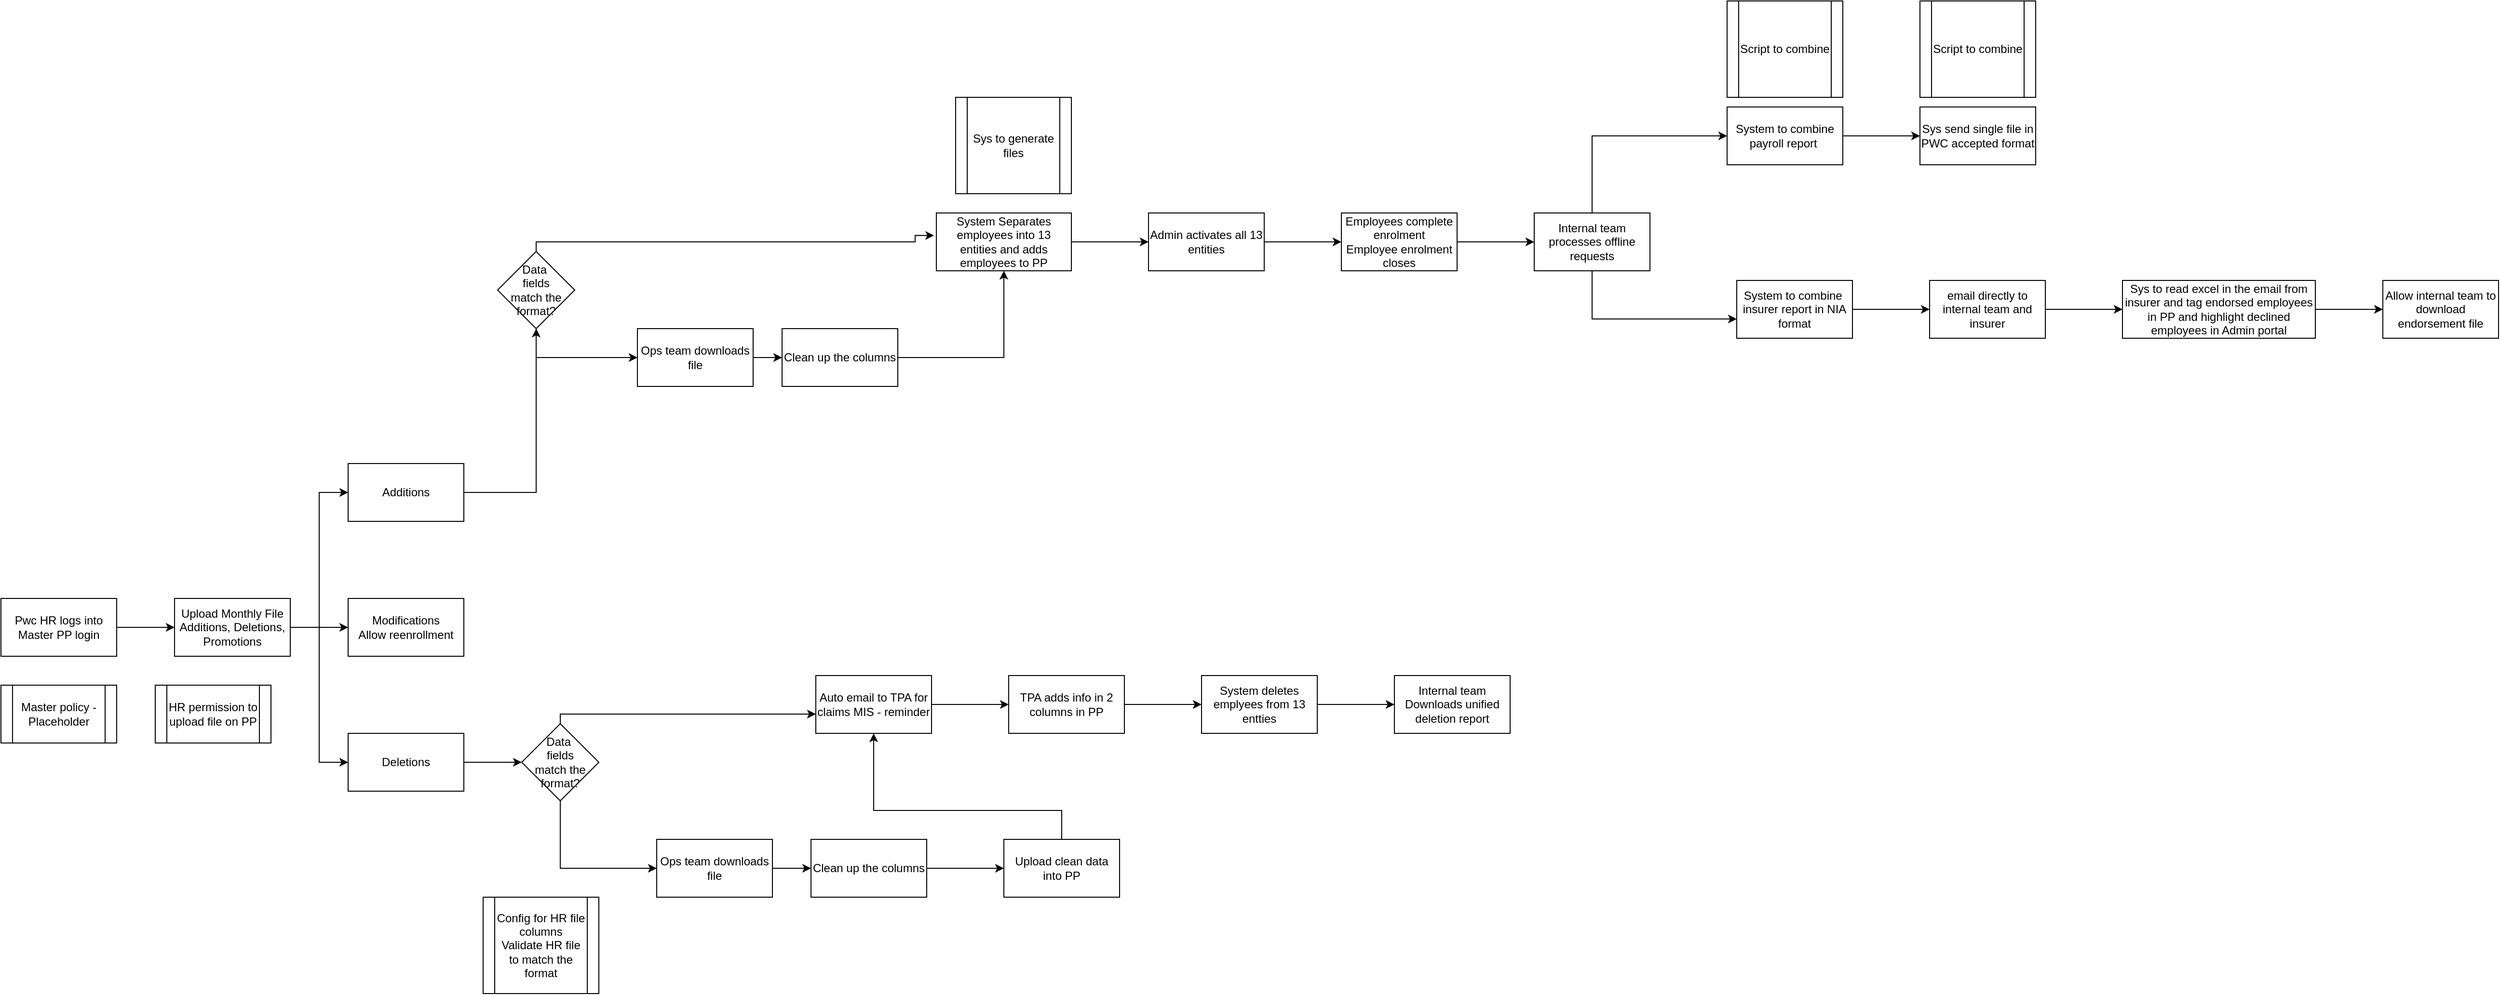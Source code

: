 <mxfile version="24.6.5" type="github">
  <diagram name="Page-1" id="uHiiFnSb_q-HpFeLsput">
    <mxGraphModel dx="2710" dy="2122" grid="1" gridSize="10" guides="1" tooltips="1" connect="1" arrows="1" fold="1" page="1" pageScale="1" pageWidth="850" pageHeight="1100" math="0" shadow="0">
      <root>
        <mxCell id="0" />
        <mxCell id="1" parent="0" />
        <mxCell id="WPK7s5qIF8awcQLVcm9o-7" style="edgeStyle=orthogonalEdgeStyle;rounded=0;orthogonalLoop=1;jettySize=auto;html=1;exitX=1;exitY=0.5;exitDx=0;exitDy=0;entryX=0;entryY=0.5;entryDx=0;entryDy=0;" edge="1" parent="1" source="WPK7s5qIF8awcQLVcm9o-1" target="WPK7s5qIF8awcQLVcm9o-6">
          <mxGeometry relative="1" as="geometry" />
        </mxCell>
        <mxCell id="WPK7s5qIF8awcQLVcm9o-9" style="edgeStyle=orthogonalEdgeStyle;rounded=0;orthogonalLoop=1;jettySize=auto;html=1;exitX=1;exitY=0.5;exitDx=0;exitDy=0;entryX=0;entryY=0.5;entryDx=0;entryDy=0;" edge="1" parent="1" source="WPK7s5qIF8awcQLVcm9o-1" target="WPK7s5qIF8awcQLVcm9o-8">
          <mxGeometry relative="1" as="geometry" />
        </mxCell>
        <mxCell id="WPK7s5qIF8awcQLVcm9o-25" style="edgeStyle=orthogonalEdgeStyle;rounded=0;orthogonalLoop=1;jettySize=auto;html=1;exitX=1;exitY=0.5;exitDx=0;exitDy=0;entryX=0;entryY=0.5;entryDx=0;entryDy=0;" edge="1" parent="1" source="WPK7s5qIF8awcQLVcm9o-1" target="WPK7s5qIF8awcQLVcm9o-24">
          <mxGeometry relative="1" as="geometry" />
        </mxCell>
        <mxCell id="WPK7s5qIF8awcQLVcm9o-1" value="Upload Monthly File&lt;div&gt;Additions, Deletions, Promotions&lt;/div&gt;" style="rounded=0;whiteSpace=wrap;html=1;" vertex="1" parent="1">
          <mxGeometry x="90" y="380" width="120" height="60" as="geometry" />
        </mxCell>
        <mxCell id="WPK7s5qIF8awcQLVcm9o-6" value="Modifications&lt;div&gt;Allow reenrollment&lt;/div&gt;" style="rounded=0;whiteSpace=wrap;html=1;" vertex="1" parent="1">
          <mxGeometry x="270" y="380" width="120" height="60" as="geometry" />
        </mxCell>
        <mxCell id="WPK7s5qIF8awcQLVcm9o-28" value="" style="edgeStyle=orthogonalEdgeStyle;rounded=0;orthogonalLoop=1;jettySize=auto;html=1;" edge="1" parent="1" source="WPK7s5qIF8awcQLVcm9o-8" target="WPK7s5qIF8awcQLVcm9o-27">
          <mxGeometry relative="1" as="geometry" />
        </mxCell>
        <mxCell id="WPK7s5qIF8awcQLVcm9o-8" value="Deletions" style="rounded=0;whiteSpace=wrap;html=1;" vertex="1" parent="1">
          <mxGeometry x="270" y="520" width="120" height="60" as="geometry" />
        </mxCell>
        <mxCell id="WPK7s5qIF8awcQLVcm9o-14" value="" style="edgeStyle=orthogonalEdgeStyle;rounded=0;orthogonalLoop=1;jettySize=auto;html=1;" edge="1" parent="1" source="WPK7s5qIF8awcQLVcm9o-10" target="WPK7s5qIF8awcQLVcm9o-13">
          <mxGeometry relative="1" as="geometry" />
        </mxCell>
        <mxCell id="WPK7s5qIF8awcQLVcm9o-10" value="System Separates employees into 13 entities and adds employees to PP" style="rounded=0;whiteSpace=wrap;html=1;" vertex="1" parent="1">
          <mxGeometry x="880" y="-20" width="140" height="60" as="geometry" />
        </mxCell>
        <mxCell id="WPK7s5qIF8awcQLVcm9o-47" value="" style="edgeStyle=orthogonalEdgeStyle;rounded=0;orthogonalLoop=1;jettySize=auto;html=1;" edge="1" parent="1" source="WPK7s5qIF8awcQLVcm9o-13" target="WPK7s5qIF8awcQLVcm9o-46">
          <mxGeometry relative="1" as="geometry" />
        </mxCell>
        <mxCell id="WPK7s5qIF8awcQLVcm9o-13" value="Admin activates all 13 entities" style="whiteSpace=wrap;html=1;rounded=0;" vertex="1" parent="1">
          <mxGeometry x="1100" y="-20" width="120" height="60" as="geometry" />
        </mxCell>
        <mxCell id="WPK7s5qIF8awcQLVcm9o-17" style="edgeStyle=orthogonalEdgeStyle;rounded=0;orthogonalLoop=1;jettySize=auto;html=1;entryX=-0.017;entryY=0.389;entryDx=0;entryDy=0;entryPerimeter=0;" edge="1" parent="1" source="WPK7s5qIF8awcQLVcm9o-16" target="WPK7s5qIF8awcQLVcm9o-10">
          <mxGeometry relative="1" as="geometry">
            <mxPoint x="680" y="30" as="targetPoint" />
            <Array as="points">
              <mxPoint x="465" y="10" />
              <mxPoint x="858" y="10" />
            </Array>
          </mxGeometry>
        </mxCell>
        <mxCell id="WPK7s5qIF8awcQLVcm9o-19" style="edgeStyle=orthogonalEdgeStyle;rounded=0;orthogonalLoop=1;jettySize=auto;html=1;entryX=0;entryY=0.5;entryDx=0;entryDy=0;" edge="1" parent="1" source="WPK7s5qIF8awcQLVcm9o-16" target="WPK7s5qIF8awcQLVcm9o-20">
          <mxGeometry relative="1" as="geometry">
            <mxPoint x="530" y="160" as="targetPoint" />
            <Array as="points">
              <mxPoint x="465" y="130" />
            </Array>
          </mxGeometry>
        </mxCell>
        <mxCell id="WPK7s5qIF8awcQLVcm9o-16" value="Data&amp;nbsp;&lt;div&gt;fields match&amp;nbsp;&lt;span style=&quot;background-color: initial;&quot;&gt;the format?&lt;/span&gt;&lt;/div&gt;" style="rhombus;whiteSpace=wrap;html=1;" vertex="1" parent="1">
          <mxGeometry x="425" y="20" width="80" height="80" as="geometry" />
        </mxCell>
        <mxCell id="WPK7s5qIF8awcQLVcm9o-22" value="" style="edgeStyle=orthogonalEdgeStyle;rounded=0;orthogonalLoop=1;jettySize=auto;html=1;" edge="1" parent="1" source="WPK7s5qIF8awcQLVcm9o-20" target="WPK7s5qIF8awcQLVcm9o-21">
          <mxGeometry relative="1" as="geometry" />
        </mxCell>
        <mxCell id="WPK7s5qIF8awcQLVcm9o-20" value="Ops team downloads file" style="rounded=0;whiteSpace=wrap;html=1;" vertex="1" parent="1">
          <mxGeometry x="570" y="100" width="120" height="60" as="geometry" />
        </mxCell>
        <mxCell id="WPK7s5qIF8awcQLVcm9o-23" style="edgeStyle=orthogonalEdgeStyle;rounded=0;orthogonalLoop=1;jettySize=auto;html=1;" edge="1" parent="1" source="WPK7s5qIF8awcQLVcm9o-21" target="WPK7s5qIF8awcQLVcm9o-10">
          <mxGeometry relative="1" as="geometry" />
        </mxCell>
        <mxCell id="WPK7s5qIF8awcQLVcm9o-21" value="Clean up the columns" style="whiteSpace=wrap;html=1;rounded=0;" vertex="1" parent="1">
          <mxGeometry x="720" y="100" width="120" height="60" as="geometry" />
        </mxCell>
        <mxCell id="WPK7s5qIF8awcQLVcm9o-26" value="" style="edgeStyle=orthogonalEdgeStyle;rounded=0;orthogonalLoop=1;jettySize=auto;html=1;exitX=1;exitY=0.5;exitDx=0;exitDy=0;" edge="1" parent="1" source="WPK7s5qIF8awcQLVcm9o-24" target="WPK7s5qIF8awcQLVcm9o-16">
          <mxGeometry relative="1" as="geometry">
            <mxPoint x="390" y="60.077" as="sourcePoint" />
          </mxGeometry>
        </mxCell>
        <mxCell id="WPK7s5qIF8awcQLVcm9o-24" value="Additions" style="rounded=0;whiteSpace=wrap;html=1;" vertex="1" parent="1">
          <mxGeometry x="270" y="240" width="120" height="60" as="geometry" />
        </mxCell>
        <mxCell id="WPK7s5qIF8awcQLVcm9o-30" value="" style="edgeStyle=orthogonalEdgeStyle;rounded=0;orthogonalLoop=1;jettySize=auto;html=1;exitX=0.5;exitY=0;exitDx=0;exitDy=0;" edge="1" parent="1" source="WPK7s5qIF8awcQLVcm9o-27" target="WPK7s5qIF8awcQLVcm9o-29">
          <mxGeometry relative="1" as="geometry">
            <mxPoint x="539.997" y="510.003" as="sourcePoint" />
            <Array as="points">
              <mxPoint x="490" y="500" />
            </Array>
          </mxGeometry>
        </mxCell>
        <mxCell id="WPK7s5qIF8awcQLVcm9o-36" value="" style="edgeStyle=orthogonalEdgeStyle;rounded=0;orthogonalLoop=1;jettySize=auto;html=1;" edge="1" parent="1" source="WPK7s5qIF8awcQLVcm9o-27" target="WPK7s5qIF8awcQLVcm9o-35">
          <mxGeometry relative="1" as="geometry">
            <Array as="points">
              <mxPoint x="490" y="660" />
            </Array>
          </mxGeometry>
        </mxCell>
        <mxCell id="WPK7s5qIF8awcQLVcm9o-27" value="Data&amp;nbsp;&lt;div&gt;fields match&amp;nbsp;&lt;span style=&quot;background-color: initial;&quot;&gt;the format?&lt;/span&gt;&lt;/div&gt;" style="rhombus;whiteSpace=wrap;html=1;" vertex="1" parent="1">
          <mxGeometry x="450" y="510" width="80" height="80" as="geometry" />
        </mxCell>
        <mxCell id="WPK7s5qIF8awcQLVcm9o-32" value="" style="edgeStyle=orthogonalEdgeStyle;rounded=0;orthogonalLoop=1;jettySize=auto;html=1;" edge="1" parent="1" source="WPK7s5qIF8awcQLVcm9o-29" target="WPK7s5qIF8awcQLVcm9o-31">
          <mxGeometry relative="1" as="geometry" />
        </mxCell>
        <mxCell id="WPK7s5qIF8awcQLVcm9o-29" value="Auto email to TPA for claims MIS - reminder" style="whiteSpace=wrap;html=1;" vertex="1" parent="1">
          <mxGeometry x="755" y="460" width="120" height="60" as="geometry" />
        </mxCell>
        <mxCell id="WPK7s5qIF8awcQLVcm9o-34" value="" style="edgeStyle=orthogonalEdgeStyle;rounded=0;orthogonalLoop=1;jettySize=auto;html=1;" edge="1" parent="1" source="WPK7s5qIF8awcQLVcm9o-31" target="WPK7s5qIF8awcQLVcm9o-33">
          <mxGeometry relative="1" as="geometry" />
        </mxCell>
        <mxCell id="WPK7s5qIF8awcQLVcm9o-31" value="TPA adds info in 2 columns in PP" style="whiteSpace=wrap;html=1;" vertex="1" parent="1">
          <mxGeometry x="955" y="460" width="120" height="60" as="geometry" />
        </mxCell>
        <mxCell id="WPK7s5qIF8awcQLVcm9o-45" value="" style="edgeStyle=orthogonalEdgeStyle;rounded=0;orthogonalLoop=1;jettySize=auto;html=1;" edge="1" parent="1" source="WPK7s5qIF8awcQLVcm9o-33" target="WPK7s5qIF8awcQLVcm9o-44">
          <mxGeometry relative="1" as="geometry" />
        </mxCell>
        <mxCell id="WPK7s5qIF8awcQLVcm9o-33" value="System deletes emplyees from 13 entties" style="whiteSpace=wrap;html=1;" vertex="1" parent="1">
          <mxGeometry x="1155" y="460" width="120" height="60" as="geometry" />
        </mxCell>
        <mxCell id="WPK7s5qIF8awcQLVcm9o-38" value="" style="edgeStyle=orthogonalEdgeStyle;rounded=0;orthogonalLoop=1;jettySize=auto;html=1;" edge="1" parent="1" source="WPK7s5qIF8awcQLVcm9o-35" target="WPK7s5qIF8awcQLVcm9o-37">
          <mxGeometry relative="1" as="geometry" />
        </mxCell>
        <mxCell id="WPK7s5qIF8awcQLVcm9o-35" value="Ops team downloads file" style="whiteSpace=wrap;html=1;" vertex="1" parent="1">
          <mxGeometry x="590" y="630" width="120" height="60" as="geometry" />
        </mxCell>
        <mxCell id="WPK7s5qIF8awcQLVcm9o-40" value="" style="edgeStyle=orthogonalEdgeStyle;rounded=0;orthogonalLoop=1;jettySize=auto;html=1;" edge="1" parent="1" source="WPK7s5qIF8awcQLVcm9o-37" target="WPK7s5qIF8awcQLVcm9o-39">
          <mxGeometry relative="1" as="geometry" />
        </mxCell>
        <mxCell id="WPK7s5qIF8awcQLVcm9o-37" value="Clean up the columns" style="whiteSpace=wrap;html=1;rounded=0;" vertex="1" parent="1">
          <mxGeometry x="750" y="630" width="120" height="60" as="geometry" />
        </mxCell>
        <mxCell id="WPK7s5qIF8awcQLVcm9o-41" style="edgeStyle=orthogonalEdgeStyle;rounded=0;orthogonalLoop=1;jettySize=auto;html=1;entryX=0.5;entryY=1;entryDx=0;entryDy=0;" edge="1" parent="1" source="WPK7s5qIF8awcQLVcm9o-39" target="WPK7s5qIF8awcQLVcm9o-29">
          <mxGeometry relative="1" as="geometry">
            <Array as="points">
              <mxPoint x="1010" y="600" />
              <mxPoint x="815" y="600" />
            </Array>
          </mxGeometry>
        </mxCell>
        <mxCell id="WPK7s5qIF8awcQLVcm9o-39" value="Upload clean data into PP" style="whiteSpace=wrap;html=1;rounded=0;" vertex="1" parent="1">
          <mxGeometry x="950" y="630" width="120" height="60" as="geometry" />
        </mxCell>
        <mxCell id="WPK7s5qIF8awcQLVcm9o-43" style="edgeStyle=orthogonalEdgeStyle;rounded=0;orthogonalLoop=1;jettySize=auto;html=1;entryX=0;entryY=0.5;entryDx=0;entryDy=0;" edge="1" parent="1" source="WPK7s5qIF8awcQLVcm9o-42" target="WPK7s5qIF8awcQLVcm9o-1">
          <mxGeometry relative="1" as="geometry" />
        </mxCell>
        <mxCell id="WPK7s5qIF8awcQLVcm9o-42" value="Pwc HR logs into Master PP login" style="rounded=0;whiteSpace=wrap;html=1;" vertex="1" parent="1">
          <mxGeometry x="-90" y="380" width="120" height="60" as="geometry" />
        </mxCell>
        <mxCell id="WPK7s5qIF8awcQLVcm9o-44" value="Internal team Downloads unified deletion report" style="whiteSpace=wrap;html=1;" vertex="1" parent="1">
          <mxGeometry x="1355" y="460" width="120" height="60" as="geometry" />
        </mxCell>
        <mxCell id="WPK7s5qIF8awcQLVcm9o-49" value="" style="edgeStyle=orthogonalEdgeStyle;rounded=0;orthogonalLoop=1;jettySize=auto;html=1;" edge="1" parent="1" source="WPK7s5qIF8awcQLVcm9o-46" target="WPK7s5qIF8awcQLVcm9o-48">
          <mxGeometry relative="1" as="geometry" />
        </mxCell>
        <mxCell id="WPK7s5qIF8awcQLVcm9o-46" value="Employees complete enrolment&lt;div&gt;Employee enrolment closes&lt;/div&gt;" style="whiteSpace=wrap;html=1;rounded=0;" vertex="1" parent="1">
          <mxGeometry x="1300" y="-20" width="120" height="60" as="geometry" />
        </mxCell>
        <mxCell id="WPK7s5qIF8awcQLVcm9o-51" value="" style="edgeStyle=orthogonalEdgeStyle;rounded=0;orthogonalLoop=1;jettySize=auto;html=1;" edge="1" parent="1" source="WPK7s5qIF8awcQLVcm9o-48" target="WPK7s5qIF8awcQLVcm9o-50">
          <mxGeometry relative="1" as="geometry">
            <Array as="points">
              <mxPoint x="1560" y="-100" />
            </Array>
          </mxGeometry>
        </mxCell>
        <mxCell id="WPK7s5qIF8awcQLVcm9o-55" value="" style="edgeStyle=orthogonalEdgeStyle;rounded=0;orthogonalLoop=1;jettySize=auto;html=1;" edge="1" parent="1" source="WPK7s5qIF8awcQLVcm9o-48" target="WPK7s5qIF8awcQLVcm9o-54">
          <mxGeometry relative="1" as="geometry">
            <Array as="points">
              <mxPoint x="1560" y="90" />
            </Array>
          </mxGeometry>
        </mxCell>
        <mxCell id="WPK7s5qIF8awcQLVcm9o-48" value="Internal team processes offline requests" style="whiteSpace=wrap;html=1;rounded=0;" vertex="1" parent="1">
          <mxGeometry x="1500" y="-20" width="120" height="60" as="geometry" />
        </mxCell>
        <mxCell id="WPK7s5qIF8awcQLVcm9o-57" value="" style="edgeStyle=orthogonalEdgeStyle;rounded=0;orthogonalLoop=1;jettySize=auto;html=1;" edge="1" parent="1" source="WPK7s5qIF8awcQLVcm9o-50" target="WPK7s5qIF8awcQLVcm9o-56">
          <mxGeometry relative="1" as="geometry" />
        </mxCell>
        <mxCell id="WPK7s5qIF8awcQLVcm9o-50" value="System to combine payroll report&amp;nbsp;" style="whiteSpace=wrap;html=1;rounded=0;" vertex="1" parent="1">
          <mxGeometry x="1700" y="-130" width="120" height="60" as="geometry" />
        </mxCell>
        <mxCell id="WPK7s5qIF8awcQLVcm9o-59" value="" style="edgeStyle=orthogonalEdgeStyle;rounded=0;orthogonalLoop=1;jettySize=auto;html=1;" edge="1" parent="1" source="WPK7s5qIF8awcQLVcm9o-54" target="WPK7s5qIF8awcQLVcm9o-58">
          <mxGeometry relative="1" as="geometry" />
        </mxCell>
        <mxCell id="WPK7s5qIF8awcQLVcm9o-54" value="System to combine&amp;nbsp; insurer report in NIA format" style="whiteSpace=wrap;html=1;rounded=0;" vertex="1" parent="1">
          <mxGeometry x="1710" y="50" width="120" height="60" as="geometry" />
        </mxCell>
        <mxCell id="WPK7s5qIF8awcQLVcm9o-56" value="Sys send single file in PWC accepted format" style="whiteSpace=wrap;html=1;rounded=0;" vertex="1" parent="1">
          <mxGeometry x="1900" y="-130" width="120" height="60" as="geometry" />
        </mxCell>
        <mxCell id="WPK7s5qIF8awcQLVcm9o-61" value="" style="edgeStyle=orthogonalEdgeStyle;rounded=0;orthogonalLoop=1;jettySize=auto;html=1;" edge="1" parent="1" source="WPK7s5qIF8awcQLVcm9o-58" target="WPK7s5qIF8awcQLVcm9o-60">
          <mxGeometry relative="1" as="geometry" />
        </mxCell>
        <mxCell id="WPK7s5qIF8awcQLVcm9o-58" value="email directly to internal team and insurer" style="whiteSpace=wrap;html=1;rounded=0;" vertex="1" parent="1">
          <mxGeometry x="1910" y="50" width="120" height="60" as="geometry" />
        </mxCell>
        <mxCell id="WPK7s5qIF8awcQLVcm9o-63" value="" style="edgeStyle=orthogonalEdgeStyle;rounded=0;orthogonalLoop=1;jettySize=auto;html=1;" edge="1" parent="1" source="WPK7s5qIF8awcQLVcm9o-60" target="WPK7s5qIF8awcQLVcm9o-62">
          <mxGeometry relative="1" as="geometry" />
        </mxCell>
        <mxCell id="WPK7s5qIF8awcQLVcm9o-60" value="Sys to read excel in the email from insurer and tag endorsed employees in PP and highlight declined employees in Admin portal" style="whiteSpace=wrap;html=1;rounded=0;" vertex="1" parent="1">
          <mxGeometry x="2110" y="50" width="200" height="60" as="geometry" />
        </mxCell>
        <mxCell id="WPK7s5qIF8awcQLVcm9o-62" value="Allow internal team to download endorsement file" style="whiteSpace=wrap;html=1;rounded=0;" vertex="1" parent="1">
          <mxGeometry x="2380" y="50" width="120" height="60" as="geometry" />
        </mxCell>
        <mxCell id="WPK7s5qIF8awcQLVcm9o-64" value="Master policy - Placeholder" style="shape=process;whiteSpace=wrap;html=1;backgroundOutline=1;" vertex="1" parent="1">
          <mxGeometry x="-90" y="470" width="120" height="60" as="geometry" />
        </mxCell>
        <mxCell id="WPK7s5qIF8awcQLVcm9o-65" value="HR permission to upload file on PP" style="shape=process;whiteSpace=wrap;html=1;backgroundOutline=1;" vertex="1" parent="1">
          <mxGeometry x="70" y="470" width="120" height="60" as="geometry" />
        </mxCell>
        <mxCell id="WPK7s5qIF8awcQLVcm9o-66" value="&lt;div&gt;Config for HR file columns&lt;/div&gt;Validate HR file to match the format" style="shape=process;whiteSpace=wrap;html=1;backgroundOutline=1;" vertex="1" parent="1">
          <mxGeometry x="410" y="690" width="120" height="100" as="geometry" />
        </mxCell>
        <mxCell id="WPK7s5qIF8awcQLVcm9o-67" value="Sys to generate files&lt;div&gt;&lt;/div&gt;" style="shape=process;whiteSpace=wrap;html=1;backgroundOutline=1;" vertex="1" parent="1">
          <mxGeometry x="900" y="-140" width="120" height="100" as="geometry" />
        </mxCell>
        <mxCell id="WPK7s5qIF8awcQLVcm9o-68" value="Script to combine&lt;div&gt;&lt;/div&gt;" style="shape=process;whiteSpace=wrap;html=1;backgroundOutline=1;" vertex="1" parent="1">
          <mxGeometry x="1700" y="-240" width="120" height="100" as="geometry" />
        </mxCell>
        <mxCell id="WPK7s5qIF8awcQLVcm9o-69" value="Script to combine&lt;div&gt;&lt;/div&gt;" style="shape=process;whiteSpace=wrap;html=1;backgroundOutline=1;" vertex="1" parent="1">
          <mxGeometry x="1900" y="-240" width="120" height="100" as="geometry" />
        </mxCell>
      </root>
    </mxGraphModel>
  </diagram>
</mxfile>
